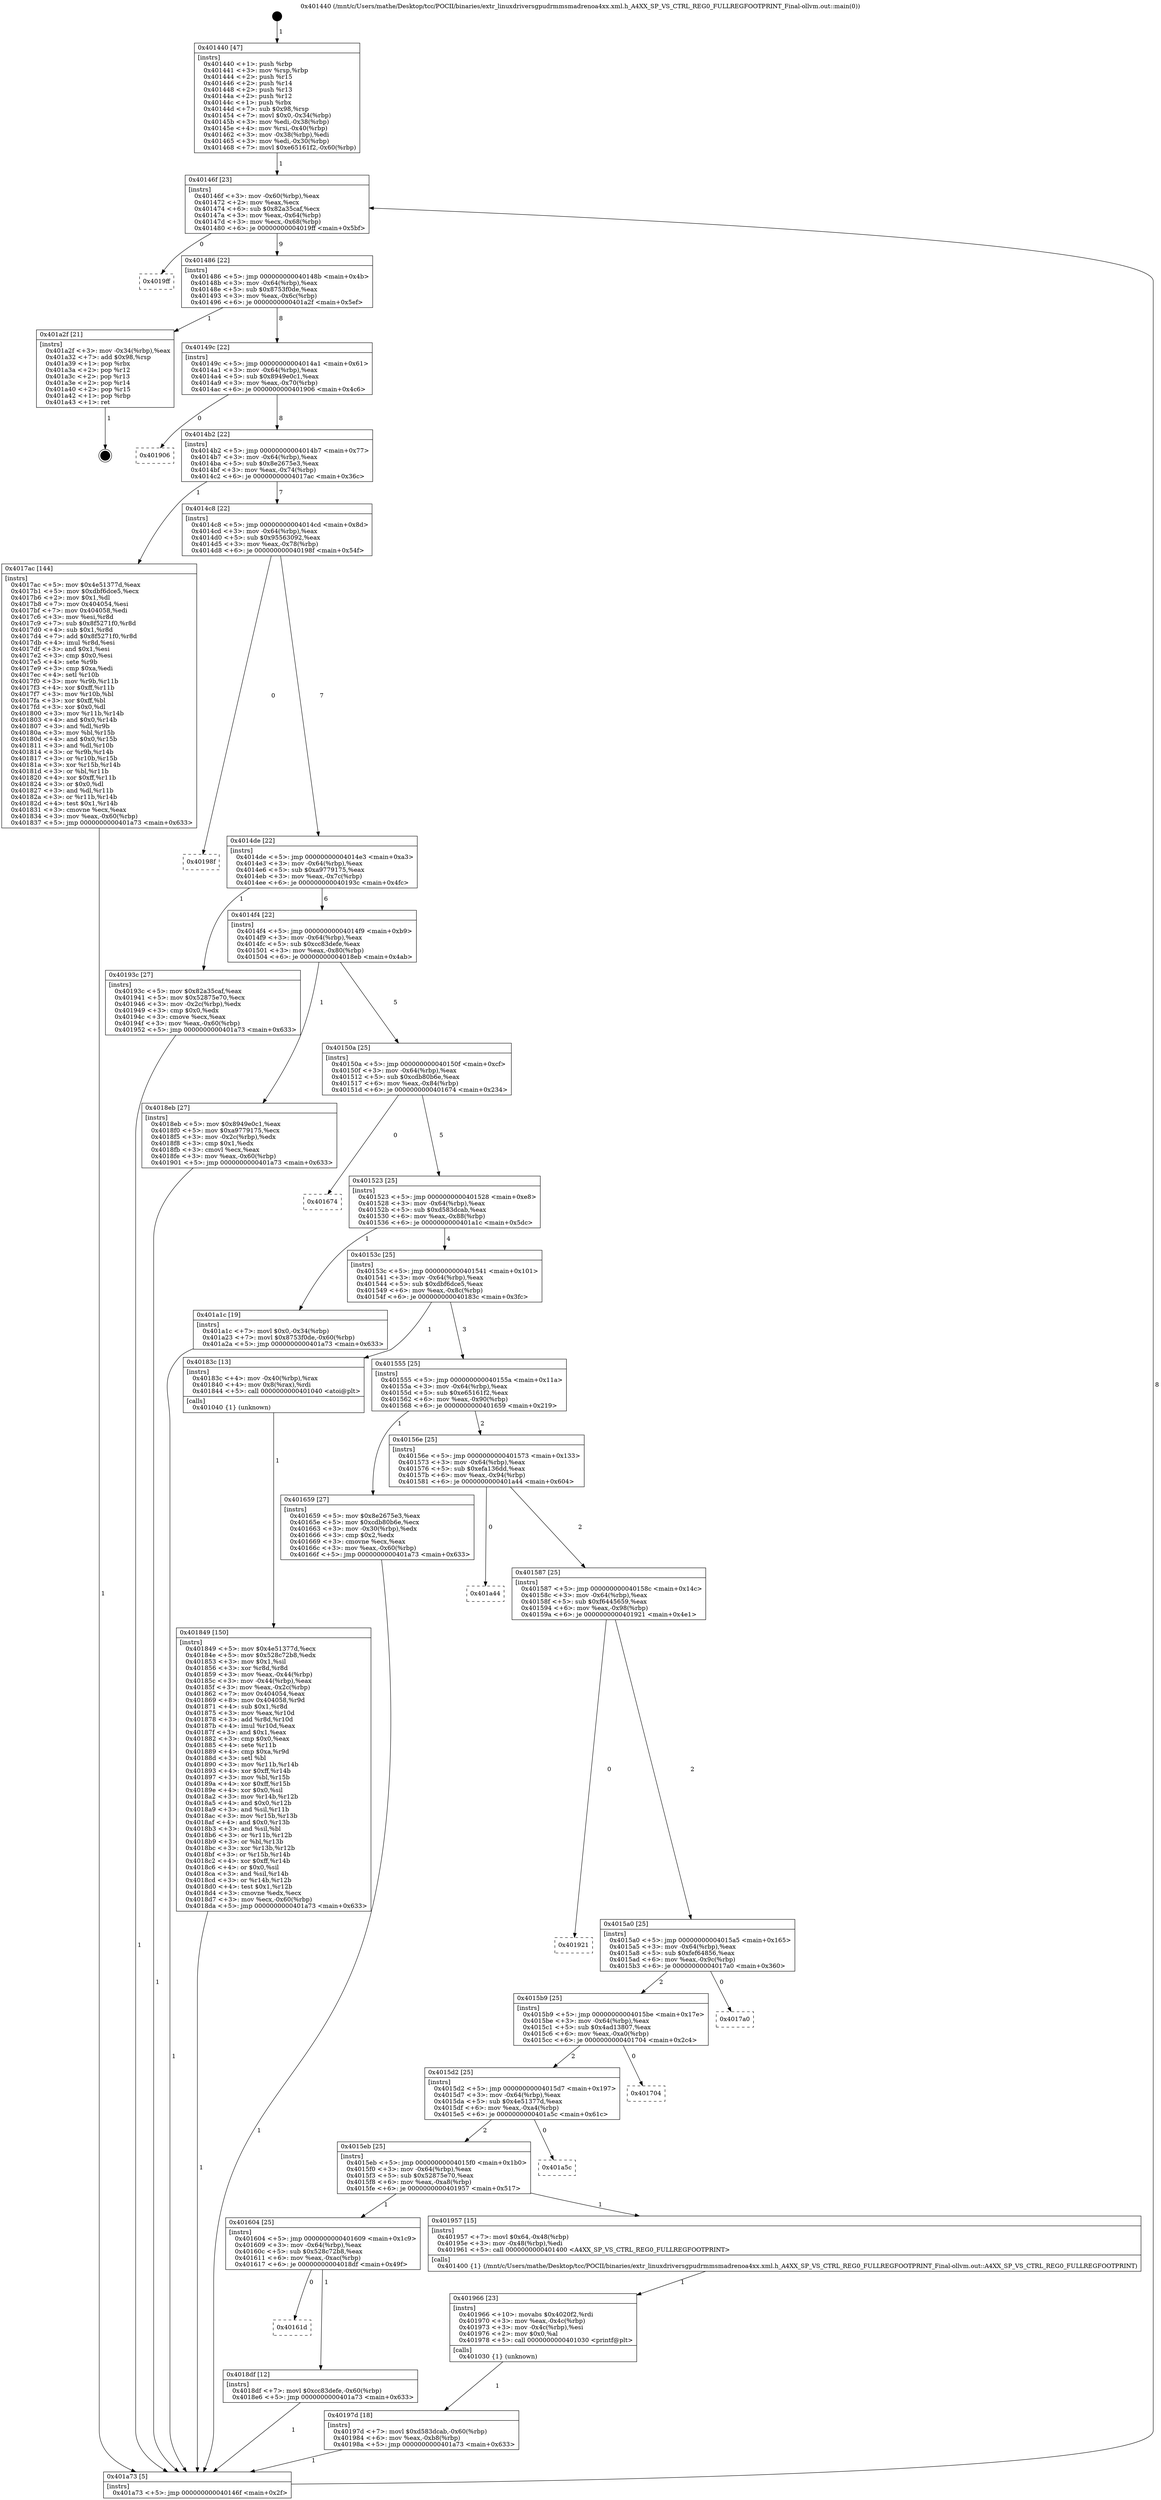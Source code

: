 digraph "0x401440" {
  label = "0x401440 (/mnt/c/Users/mathe/Desktop/tcc/POCII/binaries/extr_linuxdriversgpudrmmsmadrenoa4xx.xml.h_A4XX_SP_VS_CTRL_REG0_FULLREGFOOTPRINT_Final-ollvm.out::main(0))"
  labelloc = "t"
  node[shape=record]

  Entry [label="",width=0.3,height=0.3,shape=circle,fillcolor=black,style=filled]
  "0x40146f" [label="{
     0x40146f [23]\l
     | [instrs]\l
     &nbsp;&nbsp;0x40146f \<+3\>: mov -0x60(%rbp),%eax\l
     &nbsp;&nbsp;0x401472 \<+2\>: mov %eax,%ecx\l
     &nbsp;&nbsp;0x401474 \<+6\>: sub $0x82a35caf,%ecx\l
     &nbsp;&nbsp;0x40147a \<+3\>: mov %eax,-0x64(%rbp)\l
     &nbsp;&nbsp;0x40147d \<+3\>: mov %ecx,-0x68(%rbp)\l
     &nbsp;&nbsp;0x401480 \<+6\>: je 00000000004019ff \<main+0x5bf\>\l
  }"]
  "0x4019ff" [label="{
     0x4019ff\l
  }", style=dashed]
  "0x401486" [label="{
     0x401486 [22]\l
     | [instrs]\l
     &nbsp;&nbsp;0x401486 \<+5\>: jmp 000000000040148b \<main+0x4b\>\l
     &nbsp;&nbsp;0x40148b \<+3\>: mov -0x64(%rbp),%eax\l
     &nbsp;&nbsp;0x40148e \<+5\>: sub $0x8753f0de,%eax\l
     &nbsp;&nbsp;0x401493 \<+3\>: mov %eax,-0x6c(%rbp)\l
     &nbsp;&nbsp;0x401496 \<+6\>: je 0000000000401a2f \<main+0x5ef\>\l
  }"]
  Exit [label="",width=0.3,height=0.3,shape=circle,fillcolor=black,style=filled,peripheries=2]
  "0x401a2f" [label="{
     0x401a2f [21]\l
     | [instrs]\l
     &nbsp;&nbsp;0x401a2f \<+3\>: mov -0x34(%rbp),%eax\l
     &nbsp;&nbsp;0x401a32 \<+7\>: add $0x98,%rsp\l
     &nbsp;&nbsp;0x401a39 \<+1\>: pop %rbx\l
     &nbsp;&nbsp;0x401a3a \<+2\>: pop %r12\l
     &nbsp;&nbsp;0x401a3c \<+2\>: pop %r13\l
     &nbsp;&nbsp;0x401a3e \<+2\>: pop %r14\l
     &nbsp;&nbsp;0x401a40 \<+2\>: pop %r15\l
     &nbsp;&nbsp;0x401a42 \<+1\>: pop %rbp\l
     &nbsp;&nbsp;0x401a43 \<+1\>: ret\l
  }"]
  "0x40149c" [label="{
     0x40149c [22]\l
     | [instrs]\l
     &nbsp;&nbsp;0x40149c \<+5\>: jmp 00000000004014a1 \<main+0x61\>\l
     &nbsp;&nbsp;0x4014a1 \<+3\>: mov -0x64(%rbp),%eax\l
     &nbsp;&nbsp;0x4014a4 \<+5\>: sub $0x8949e0c1,%eax\l
     &nbsp;&nbsp;0x4014a9 \<+3\>: mov %eax,-0x70(%rbp)\l
     &nbsp;&nbsp;0x4014ac \<+6\>: je 0000000000401906 \<main+0x4c6\>\l
  }"]
  "0x40197d" [label="{
     0x40197d [18]\l
     | [instrs]\l
     &nbsp;&nbsp;0x40197d \<+7\>: movl $0xd583dcab,-0x60(%rbp)\l
     &nbsp;&nbsp;0x401984 \<+6\>: mov %eax,-0xb8(%rbp)\l
     &nbsp;&nbsp;0x40198a \<+5\>: jmp 0000000000401a73 \<main+0x633\>\l
  }"]
  "0x401906" [label="{
     0x401906\l
  }", style=dashed]
  "0x4014b2" [label="{
     0x4014b2 [22]\l
     | [instrs]\l
     &nbsp;&nbsp;0x4014b2 \<+5\>: jmp 00000000004014b7 \<main+0x77\>\l
     &nbsp;&nbsp;0x4014b7 \<+3\>: mov -0x64(%rbp),%eax\l
     &nbsp;&nbsp;0x4014ba \<+5\>: sub $0x8e2675e3,%eax\l
     &nbsp;&nbsp;0x4014bf \<+3\>: mov %eax,-0x74(%rbp)\l
     &nbsp;&nbsp;0x4014c2 \<+6\>: je 00000000004017ac \<main+0x36c\>\l
  }"]
  "0x401966" [label="{
     0x401966 [23]\l
     | [instrs]\l
     &nbsp;&nbsp;0x401966 \<+10\>: movabs $0x4020f2,%rdi\l
     &nbsp;&nbsp;0x401970 \<+3\>: mov %eax,-0x4c(%rbp)\l
     &nbsp;&nbsp;0x401973 \<+3\>: mov -0x4c(%rbp),%esi\l
     &nbsp;&nbsp;0x401976 \<+2\>: mov $0x0,%al\l
     &nbsp;&nbsp;0x401978 \<+5\>: call 0000000000401030 \<printf@plt\>\l
     | [calls]\l
     &nbsp;&nbsp;0x401030 \{1\} (unknown)\l
  }"]
  "0x4017ac" [label="{
     0x4017ac [144]\l
     | [instrs]\l
     &nbsp;&nbsp;0x4017ac \<+5\>: mov $0x4e51377d,%eax\l
     &nbsp;&nbsp;0x4017b1 \<+5\>: mov $0xdbf6dce5,%ecx\l
     &nbsp;&nbsp;0x4017b6 \<+2\>: mov $0x1,%dl\l
     &nbsp;&nbsp;0x4017b8 \<+7\>: mov 0x404054,%esi\l
     &nbsp;&nbsp;0x4017bf \<+7\>: mov 0x404058,%edi\l
     &nbsp;&nbsp;0x4017c6 \<+3\>: mov %esi,%r8d\l
     &nbsp;&nbsp;0x4017c9 \<+7\>: sub $0x8f5271f0,%r8d\l
     &nbsp;&nbsp;0x4017d0 \<+4\>: sub $0x1,%r8d\l
     &nbsp;&nbsp;0x4017d4 \<+7\>: add $0x8f5271f0,%r8d\l
     &nbsp;&nbsp;0x4017db \<+4\>: imul %r8d,%esi\l
     &nbsp;&nbsp;0x4017df \<+3\>: and $0x1,%esi\l
     &nbsp;&nbsp;0x4017e2 \<+3\>: cmp $0x0,%esi\l
     &nbsp;&nbsp;0x4017e5 \<+4\>: sete %r9b\l
     &nbsp;&nbsp;0x4017e9 \<+3\>: cmp $0xa,%edi\l
     &nbsp;&nbsp;0x4017ec \<+4\>: setl %r10b\l
     &nbsp;&nbsp;0x4017f0 \<+3\>: mov %r9b,%r11b\l
     &nbsp;&nbsp;0x4017f3 \<+4\>: xor $0xff,%r11b\l
     &nbsp;&nbsp;0x4017f7 \<+3\>: mov %r10b,%bl\l
     &nbsp;&nbsp;0x4017fa \<+3\>: xor $0xff,%bl\l
     &nbsp;&nbsp;0x4017fd \<+3\>: xor $0x0,%dl\l
     &nbsp;&nbsp;0x401800 \<+3\>: mov %r11b,%r14b\l
     &nbsp;&nbsp;0x401803 \<+4\>: and $0x0,%r14b\l
     &nbsp;&nbsp;0x401807 \<+3\>: and %dl,%r9b\l
     &nbsp;&nbsp;0x40180a \<+3\>: mov %bl,%r15b\l
     &nbsp;&nbsp;0x40180d \<+4\>: and $0x0,%r15b\l
     &nbsp;&nbsp;0x401811 \<+3\>: and %dl,%r10b\l
     &nbsp;&nbsp;0x401814 \<+3\>: or %r9b,%r14b\l
     &nbsp;&nbsp;0x401817 \<+3\>: or %r10b,%r15b\l
     &nbsp;&nbsp;0x40181a \<+3\>: xor %r15b,%r14b\l
     &nbsp;&nbsp;0x40181d \<+3\>: or %bl,%r11b\l
     &nbsp;&nbsp;0x401820 \<+4\>: xor $0xff,%r11b\l
     &nbsp;&nbsp;0x401824 \<+3\>: or $0x0,%dl\l
     &nbsp;&nbsp;0x401827 \<+3\>: and %dl,%r11b\l
     &nbsp;&nbsp;0x40182a \<+3\>: or %r11b,%r14b\l
     &nbsp;&nbsp;0x40182d \<+4\>: test $0x1,%r14b\l
     &nbsp;&nbsp;0x401831 \<+3\>: cmovne %ecx,%eax\l
     &nbsp;&nbsp;0x401834 \<+3\>: mov %eax,-0x60(%rbp)\l
     &nbsp;&nbsp;0x401837 \<+5\>: jmp 0000000000401a73 \<main+0x633\>\l
  }"]
  "0x4014c8" [label="{
     0x4014c8 [22]\l
     | [instrs]\l
     &nbsp;&nbsp;0x4014c8 \<+5\>: jmp 00000000004014cd \<main+0x8d\>\l
     &nbsp;&nbsp;0x4014cd \<+3\>: mov -0x64(%rbp),%eax\l
     &nbsp;&nbsp;0x4014d0 \<+5\>: sub $0x95563092,%eax\l
     &nbsp;&nbsp;0x4014d5 \<+3\>: mov %eax,-0x78(%rbp)\l
     &nbsp;&nbsp;0x4014d8 \<+6\>: je 000000000040198f \<main+0x54f\>\l
  }"]
  "0x40161d" [label="{
     0x40161d\l
  }", style=dashed]
  "0x40198f" [label="{
     0x40198f\l
  }", style=dashed]
  "0x4014de" [label="{
     0x4014de [22]\l
     | [instrs]\l
     &nbsp;&nbsp;0x4014de \<+5\>: jmp 00000000004014e3 \<main+0xa3\>\l
     &nbsp;&nbsp;0x4014e3 \<+3\>: mov -0x64(%rbp),%eax\l
     &nbsp;&nbsp;0x4014e6 \<+5\>: sub $0xa9779175,%eax\l
     &nbsp;&nbsp;0x4014eb \<+3\>: mov %eax,-0x7c(%rbp)\l
     &nbsp;&nbsp;0x4014ee \<+6\>: je 000000000040193c \<main+0x4fc\>\l
  }"]
  "0x4018df" [label="{
     0x4018df [12]\l
     | [instrs]\l
     &nbsp;&nbsp;0x4018df \<+7\>: movl $0xcc83defe,-0x60(%rbp)\l
     &nbsp;&nbsp;0x4018e6 \<+5\>: jmp 0000000000401a73 \<main+0x633\>\l
  }"]
  "0x40193c" [label="{
     0x40193c [27]\l
     | [instrs]\l
     &nbsp;&nbsp;0x40193c \<+5\>: mov $0x82a35caf,%eax\l
     &nbsp;&nbsp;0x401941 \<+5\>: mov $0x52875e70,%ecx\l
     &nbsp;&nbsp;0x401946 \<+3\>: mov -0x2c(%rbp),%edx\l
     &nbsp;&nbsp;0x401949 \<+3\>: cmp $0x0,%edx\l
     &nbsp;&nbsp;0x40194c \<+3\>: cmove %ecx,%eax\l
     &nbsp;&nbsp;0x40194f \<+3\>: mov %eax,-0x60(%rbp)\l
     &nbsp;&nbsp;0x401952 \<+5\>: jmp 0000000000401a73 \<main+0x633\>\l
  }"]
  "0x4014f4" [label="{
     0x4014f4 [22]\l
     | [instrs]\l
     &nbsp;&nbsp;0x4014f4 \<+5\>: jmp 00000000004014f9 \<main+0xb9\>\l
     &nbsp;&nbsp;0x4014f9 \<+3\>: mov -0x64(%rbp),%eax\l
     &nbsp;&nbsp;0x4014fc \<+5\>: sub $0xcc83defe,%eax\l
     &nbsp;&nbsp;0x401501 \<+3\>: mov %eax,-0x80(%rbp)\l
     &nbsp;&nbsp;0x401504 \<+6\>: je 00000000004018eb \<main+0x4ab\>\l
  }"]
  "0x401604" [label="{
     0x401604 [25]\l
     | [instrs]\l
     &nbsp;&nbsp;0x401604 \<+5\>: jmp 0000000000401609 \<main+0x1c9\>\l
     &nbsp;&nbsp;0x401609 \<+3\>: mov -0x64(%rbp),%eax\l
     &nbsp;&nbsp;0x40160c \<+5\>: sub $0x528c72b8,%eax\l
     &nbsp;&nbsp;0x401611 \<+6\>: mov %eax,-0xac(%rbp)\l
     &nbsp;&nbsp;0x401617 \<+6\>: je 00000000004018df \<main+0x49f\>\l
  }"]
  "0x4018eb" [label="{
     0x4018eb [27]\l
     | [instrs]\l
     &nbsp;&nbsp;0x4018eb \<+5\>: mov $0x8949e0c1,%eax\l
     &nbsp;&nbsp;0x4018f0 \<+5\>: mov $0xa9779175,%ecx\l
     &nbsp;&nbsp;0x4018f5 \<+3\>: mov -0x2c(%rbp),%edx\l
     &nbsp;&nbsp;0x4018f8 \<+3\>: cmp $0x1,%edx\l
     &nbsp;&nbsp;0x4018fb \<+3\>: cmovl %ecx,%eax\l
     &nbsp;&nbsp;0x4018fe \<+3\>: mov %eax,-0x60(%rbp)\l
     &nbsp;&nbsp;0x401901 \<+5\>: jmp 0000000000401a73 \<main+0x633\>\l
  }"]
  "0x40150a" [label="{
     0x40150a [25]\l
     | [instrs]\l
     &nbsp;&nbsp;0x40150a \<+5\>: jmp 000000000040150f \<main+0xcf\>\l
     &nbsp;&nbsp;0x40150f \<+3\>: mov -0x64(%rbp),%eax\l
     &nbsp;&nbsp;0x401512 \<+5\>: sub $0xcdb80b6e,%eax\l
     &nbsp;&nbsp;0x401517 \<+6\>: mov %eax,-0x84(%rbp)\l
     &nbsp;&nbsp;0x40151d \<+6\>: je 0000000000401674 \<main+0x234\>\l
  }"]
  "0x401957" [label="{
     0x401957 [15]\l
     | [instrs]\l
     &nbsp;&nbsp;0x401957 \<+7\>: movl $0x64,-0x48(%rbp)\l
     &nbsp;&nbsp;0x40195e \<+3\>: mov -0x48(%rbp),%edi\l
     &nbsp;&nbsp;0x401961 \<+5\>: call 0000000000401400 \<A4XX_SP_VS_CTRL_REG0_FULLREGFOOTPRINT\>\l
     | [calls]\l
     &nbsp;&nbsp;0x401400 \{1\} (/mnt/c/Users/mathe/Desktop/tcc/POCII/binaries/extr_linuxdriversgpudrmmsmadrenoa4xx.xml.h_A4XX_SP_VS_CTRL_REG0_FULLREGFOOTPRINT_Final-ollvm.out::A4XX_SP_VS_CTRL_REG0_FULLREGFOOTPRINT)\l
  }"]
  "0x401674" [label="{
     0x401674\l
  }", style=dashed]
  "0x401523" [label="{
     0x401523 [25]\l
     | [instrs]\l
     &nbsp;&nbsp;0x401523 \<+5\>: jmp 0000000000401528 \<main+0xe8\>\l
     &nbsp;&nbsp;0x401528 \<+3\>: mov -0x64(%rbp),%eax\l
     &nbsp;&nbsp;0x40152b \<+5\>: sub $0xd583dcab,%eax\l
     &nbsp;&nbsp;0x401530 \<+6\>: mov %eax,-0x88(%rbp)\l
     &nbsp;&nbsp;0x401536 \<+6\>: je 0000000000401a1c \<main+0x5dc\>\l
  }"]
  "0x4015eb" [label="{
     0x4015eb [25]\l
     | [instrs]\l
     &nbsp;&nbsp;0x4015eb \<+5\>: jmp 00000000004015f0 \<main+0x1b0\>\l
     &nbsp;&nbsp;0x4015f0 \<+3\>: mov -0x64(%rbp),%eax\l
     &nbsp;&nbsp;0x4015f3 \<+5\>: sub $0x52875e70,%eax\l
     &nbsp;&nbsp;0x4015f8 \<+6\>: mov %eax,-0xa8(%rbp)\l
     &nbsp;&nbsp;0x4015fe \<+6\>: je 0000000000401957 \<main+0x517\>\l
  }"]
  "0x401a1c" [label="{
     0x401a1c [19]\l
     | [instrs]\l
     &nbsp;&nbsp;0x401a1c \<+7\>: movl $0x0,-0x34(%rbp)\l
     &nbsp;&nbsp;0x401a23 \<+7\>: movl $0x8753f0de,-0x60(%rbp)\l
     &nbsp;&nbsp;0x401a2a \<+5\>: jmp 0000000000401a73 \<main+0x633\>\l
  }"]
  "0x40153c" [label="{
     0x40153c [25]\l
     | [instrs]\l
     &nbsp;&nbsp;0x40153c \<+5\>: jmp 0000000000401541 \<main+0x101\>\l
     &nbsp;&nbsp;0x401541 \<+3\>: mov -0x64(%rbp),%eax\l
     &nbsp;&nbsp;0x401544 \<+5\>: sub $0xdbf6dce5,%eax\l
     &nbsp;&nbsp;0x401549 \<+6\>: mov %eax,-0x8c(%rbp)\l
     &nbsp;&nbsp;0x40154f \<+6\>: je 000000000040183c \<main+0x3fc\>\l
  }"]
  "0x401a5c" [label="{
     0x401a5c\l
  }", style=dashed]
  "0x40183c" [label="{
     0x40183c [13]\l
     | [instrs]\l
     &nbsp;&nbsp;0x40183c \<+4\>: mov -0x40(%rbp),%rax\l
     &nbsp;&nbsp;0x401840 \<+4\>: mov 0x8(%rax),%rdi\l
     &nbsp;&nbsp;0x401844 \<+5\>: call 0000000000401040 \<atoi@plt\>\l
     | [calls]\l
     &nbsp;&nbsp;0x401040 \{1\} (unknown)\l
  }"]
  "0x401555" [label="{
     0x401555 [25]\l
     | [instrs]\l
     &nbsp;&nbsp;0x401555 \<+5\>: jmp 000000000040155a \<main+0x11a\>\l
     &nbsp;&nbsp;0x40155a \<+3\>: mov -0x64(%rbp),%eax\l
     &nbsp;&nbsp;0x40155d \<+5\>: sub $0xe65161f2,%eax\l
     &nbsp;&nbsp;0x401562 \<+6\>: mov %eax,-0x90(%rbp)\l
     &nbsp;&nbsp;0x401568 \<+6\>: je 0000000000401659 \<main+0x219\>\l
  }"]
  "0x4015d2" [label="{
     0x4015d2 [25]\l
     | [instrs]\l
     &nbsp;&nbsp;0x4015d2 \<+5\>: jmp 00000000004015d7 \<main+0x197\>\l
     &nbsp;&nbsp;0x4015d7 \<+3\>: mov -0x64(%rbp),%eax\l
     &nbsp;&nbsp;0x4015da \<+5\>: sub $0x4e51377d,%eax\l
     &nbsp;&nbsp;0x4015df \<+6\>: mov %eax,-0xa4(%rbp)\l
     &nbsp;&nbsp;0x4015e5 \<+6\>: je 0000000000401a5c \<main+0x61c\>\l
  }"]
  "0x401659" [label="{
     0x401659 [27]\l
     | [instrs]\l
     &nbsp;&nbsp;0x401659 \<+5\>: mov $0x8e2675e3,%eax\l
     &nbsp;&nbsp;0x40165e \<+5\>: mov $0xcdb80b6e,%ecx\l
     &nbsp;&nbsp;0x401663 \<+3\>: mov -0x30(%rbp),%edx\l
     &nbsp;&nbsp;0x401666 \<+3\>: cmp $0x2,%edx\l
     &nbsp;&nbsp;0x401669 \<+3\>: cmovne %ecx,%eax\l
     &nbsp;&nbsp;0x40166c \<+3\>: mov %eax,-0x60(%rbp)\l
     &nbsp;&nbsp;0x40166f \<+5\>: jmp 0000000000401a73 \<main+0x633\>\l
  }"]
  "0x40156e" [label="{
     0x40156e [25]\l
     | [instrs]\l
     &nbsp;&nbsp;0x40156e \<+5\>: jmp 0000000000401573 \<main+0x133\>\l
     &nbsp;&nbsp;0x401573 \<+3\>: mov -0x64(%rbp),%eax\l
     &nbsp;&nbsp;0x401576 \<+5\>: sub $0xefa136dd,%eax\l
     &nbsp;&nbsp;0x40157b \<+6\>: mov %eax,-0x94(%rbp)\l
     &nbsp;&nbsp;0x401581 \<+6\>: je 0000000000401a44 \<main+0x604\>\l
  }"]
  "0x401a73" [label="{
     0x401a73 [5]\l
     | [instrs]\l
     &nbsp;&nbsp;0x401a73 \<+5\>: jmp 000000000040146f \<main+0x2f\>\l
  }"]
  "0x401440" [label="{
     0x401440 [47]\l
     | [instrs]\l
     &nbsp;&nbsp;0x401440 \<+1\>: push %rbp\l
     &nbsp;&nbsp;0x401441 \<+3\>: mov %rsp,%rbp\l
     &nbsp;&nbsp;0x401444 \<+2\>: push %r15\l
     &nbsp;&nbsp;0x401446 \<+2\>: push %r14\l
     &nbsp;&nbsp;0x401448 \<+2\>: push %r13\l
     &nbsp;&nbsp;0x40144a \<+2\>: push %r12\l
     &nbsp;&nbsp;0x40144c \<+1\>: push %rbx\l
     &nbsp;&nbsp;0x40144d \<+7\>: sub $0x98,%rsp\l
     &nbsp;&nbsp;0x401454 \<+7\>: movl $0x0,-0x34(%rbp)\l
     &nbsp;&nbsp;0x40145b \<+3\>: mov %edi,-0x38(%rbp)\l
     &nbsp;&nbsp;0x40145e \<+4\>: mov %rsi,-0x40(%rbp)\l
     &nbsp;&nbsp;0x401462 \<+3\>: mov -0x38(%rbp),%edi\l
     &nbsp;&nbsp;0x401465 \<+3\>: mov %edi,-0x30(%rbp)\l
     &nbsp;&nbsp;0x401468 \<+7\>: movl $0xe65161f2,-0x60(%rbp)\l
  }"]
  "0x401849" [label="{
     0x401849 [150]\l
     | [instrs]\l
     &nbsp;&nbsp;0x401849 \<+5\>: mov $0x4e51377d,%ecx\l
     &nbsp;&nbsp;0x40184e \<+5\>: mov $0x528c72b8,%edx\l
     &nbsp;&nbsp;0x401853 \<+3\>: mov $0x1,%sil\l
     &nbsp;&nbsp;0x401856 \<+3\>: xor %r8d,%r8d\l
     &nbsp;&nbsp;0x401859 \<+3\>: mov %eax,-0x44(%rbp)\l
     &nbsp;&nbsp;0x40185c \<+3\>: mov -0x44(%rbp),%eax\l
     &nbsp;&nbsp;0x40185f \<+3\>: mov %eax,-0x2c(%rbp)\l
     &nbsp;&nbsp;0x401862 \<+7\>: mov 0x404054,%eax\l
     &nbsp;&nbsp;0x401869 \<+8\>: mov 0x404058,%r9d\l
     &nbsp;&nbsp;0x401871 \<+4\>: sub $0x1,%r8d\l
     &nbsp;&nbsp;0x401875 \<+3\>: mov %eax,%r10d\l
     &nbsp;&nbsp;0x401878 \<+3\>: add %r8d,%r10d\l
     &nbsp;&nbsp;0x40187b \<+4\>: imul %r10d,%eax\l
     &nbsp;&nbsp;0x40187f \<+3\>: and $0x1,%eax\l
     &nbsp;&nbsp;0x401882 \<+3\>: cmp $0x0,%eax\l
     &nbsp;&nbsp;0x401885 \<+4\>: sete %r11b\l
     &nbsp;&nbsp;0x401889 \<+4\>: cmp $0xa,%r9d\l
     &nbsp;&nbsp;0x40188d \<+3\>: setl %bl\l
     &nbsp;&nbsp;0x401890 \<+3\>: mov %r11b,%r14b\l
     &nbsp;&nbsp;0x401893 \<+4\>: xor $0xff,%r14b\l
     &nbsp;&nbsp;0x401897 \<+3\>: mov %bl,%r15b\l
     &nbsp;&nbsp;0x40189a \<+4\>: xor $0xff,%r15b\l
     &nbsp;&nbsp;0x40189e \<+4\>: xor $0x0,%sil\l
     &nbsp;&nbsp;0x4018a2 \<+3\>: mov %r14b,%r12b\l
     &nbsp;&nbsp;0x4018a5 \<+4\>: and $0x0,%r12b\l
     &nbsp;&nbsp;0x4018a9 \<+3\>: and %sil,%r11b\l
     &nbsp;&nbsp;0x4018ac \<+3\>: mov %r15b,%r13b\l
     &nbsp;&nbsp;0x4018af \<+4\>: and $0x0,%r13b\l
     &nbsp;&nbsp;0x4018b3 \<+3\>: and %sil,%bl\l
     &nbsp;&nbsp;0x4018b6 \<+3\>: or %r11b,%r12b\l
     &nbsp;&nbsp;0x4018b9 \<+3\>: or %bl,%r13b\l
     &nbsp;&nbsp;0x4018bc \<+3\>: xor %r13b,%r12b\l
     &nbsp;&nbsp;0x4018bf \<+3\>: or %r15b,%r14b\l
     &nbsp;&nbsp;0x4018c2 \<+4\>: xor $0xff,%r14b\l
     &nbsp;&nbsp;0x4018c6 \<+4\>: or $0x0,%sil\l
     &nbsp;&nbsp;0x4018ca \<+3\>: and %sil,%r14b\l
     &nbsp;&nbsp;0x4018cd \<+3\>: or %r14b,%r12b\l
     &nbsp;&nbsp;0x4018d0 \<+4\>: test $0x1,%r12b\l
     &nbsp;&nbsp;0x4018d4 \<+3\>: cmovne %edx,%ecx\l
     &nbsp;&nbsp;0x4018d7 \<+3\>: mov %ecx,-0x60(%rbp)\l
     &nbsp;&nbsp;0x4018da \<+5\>: jmp 0000000000401a73 \<main+0x633\>\l
  }"]
  "0x401704" [label="{
     0x401704\l
  }", style=dashed]
  "0x401a44" [label="{
     0x401a44\l
  }", style=dashed]
  "0x401587" [label="{
     0x401587 [25]\l
     | [instrs]\l
     &nbsp;&nbsp;0x401587 \<+5\>: jmp 000000000040158c \<main+0x14c\>\l
     &nbsp;&nbsp;0x40158c \<+3\>: mov -0x64(%rbp),%eax\l
     &nbsp;&nbsp;0x40158f \<+5\>: sub $0xf6445659,%eax\l
     &nbsp;&nbsp;0x401594 \<+6\>: mov %eax,-0x98(%rbp)\l
     &nbsp;&nbsp;0x40159a \<+6\>: je 0000000000401921 \<main+0x4e1\>\l
  }"]
  "0x4015b9" [label="{
     0x4015b9 [25]\l
     | [instrs]\l
     &nbsp;&nbsp;0x4015b9 \<+5\>: jmp 00000000004015be \<main+0x17e\>\l
     &nbsp;&nbsp;0x4015be \<+3\>: mov -0x64(%rbp),%eax\l
     &nbsp;&nbsp;0x4015c1 \<+5\>: sub $0x4ad13807,%eax\l
     &nbsp;&nbsp;0x4015c6 \<+6\>: mov %eax,-0xa0(%rbp)\l
     &nbsp;&nbsp;0x4015cc \<+6\>: je 0000000000401704 \<main+0x2c4\>\l
  }"]
  "0x401921" [label="{
     0x401921\l
  }", style=dashed]
  "0x4015a0" [label="{
     0x4015a0 [25]\l
     | [instrs]\l
     &nbsp;&nbsp;0x4015a0 \<+5\>: jmp 00000000004015a5 \<main+0x165\>\l
     &nbsp;&nbsp;0x4015a5 \<+3\>: mov -0x64(%rbp),%eax\l
     &nbsp;&nbsp;0x4015a8 \<+5\>: sub $0xfef64856,%eax\l
     &nbsp;&nbsp;0x4015ad \<+6\>: mov %eax,-0x9c(%rbp)\l
     &nbsp;&nbsp;0x4015b3 \<+6\>: je 00000000004017a0 \<main+0x360\>\l
  }"]
  "0x4017a0" [label="{
     0x4017a0\l
  }", style=dashed]
  Entry -> "0x401440" [label=" 1"]
  "0x40146f" -> "0x4019ff" [label=" 0"]
  "0x40146f" -> "0x401486" [label=" 9"]
  "0x401a2f" -> Exit [label=" 1"]
  "0x401486" -> "0x401a2f" [label=" 1"]
  "0x401486" -> "0x40149c" [label=" 8"]
  "0x401a1c" -> "0x401a73" [label=" 1"]
  "0x40149c" -> "0x401906" [label=" 0"]
  "0x40149c" -> "0x4014b2" [label=" 8"]
  "0x40197d" -> "0x401a73" [label=" 1"]
  "0x4014b2" -> "0x4017ac" [label=" 1"]
  "0x4014b2" -> "0x4014c8" [label=" 7"]
  "0x401966" -> "0x40197d" [label=" 1"]
  "0x4014c8" -> "0x40198f" [label=" 0"]
  "0x4014c8" -> "0x4014de" [label=" 7"]
  "0x401957" -> "0x401966" [label=" 1"]
  "0x4014de" -> "0x40193c" [label=" 1"]
  "0x4014de" -> "0x4014f4" [label=" 6"]
  "0x40193c" -> "0x401a73" [label=" 1"]
  "0x4014f4" -> "0x4018eb" [label=" 1"]
  "0x4014f4" -> "0x40150a" [label=" 5"]
  "0x4018df" -> "0x401a73" [label=" 1"]
  "0x40150a" -> "0x401674" [label=" 0"]
  "0x40150a" -> "0x401523" [label=" 5"]
  "0x401604" -> "0x40161d" [label=" 0"]
  "0x401523" -> "0x401a1c" [label=" 1"]
  "0x401523" -> "0x40153c" [label=" 4"]
  "0x4018eb" -> "0x401a73" [label=" 1"]
  "0x40153c" -> "0x40183c" [label=" 1"]
  "0x40153c" -> "0x401555" [label=" 3"]
  "0x4015eb" -> "0x401604" [label=" 1"]
  "0x401555" -> "0x401659" [label=" 1"]
  "0x401555" -> "0x40156e" [label=" 2"]
  "0x401659" -> "0x401a73" [label=" 1"]
  "0x401440" -> "0x40146f" [label=" 1"]
  "0x401a73" -> "0x40146f" [label=" 8"]
  "0x4017ac" -> "0x401a73" [label=" 1"]
  "0x40183c" -> "0x401849" [label=" 1"]
  "0x401849" -> "0x401a73" [label=" 1"]
  "0x401604" -> "0x4018df" [label=" 1"]
  "0x40156e" -> "0x401a44" [label=" 0"]
  "0x40156e" -> "0x401587" [label=" 2"]
  "0x4015d2" -> "0x4015eb" [label=" 2"]
  "0x401587" -> "0x401921" [label=" 0"]
  "0x401587" -> "0x4015a0" [label=" 2"]
  "0x4015eb" -> "0x401957" [label=" 1"]
  "0x4015a0" -> "0x4017a0" [label=" 0"]
  "0x4015a0" -> "0x4015b9" [label=" 2"]
  "0x4015d2" -> "0x401a5c" [label=" 0"]
  "0x4015b9" -> "0x401704" [label=" 0"]
  "0x4015b9" -> "0x4015d2" [label=" 2"]
}
